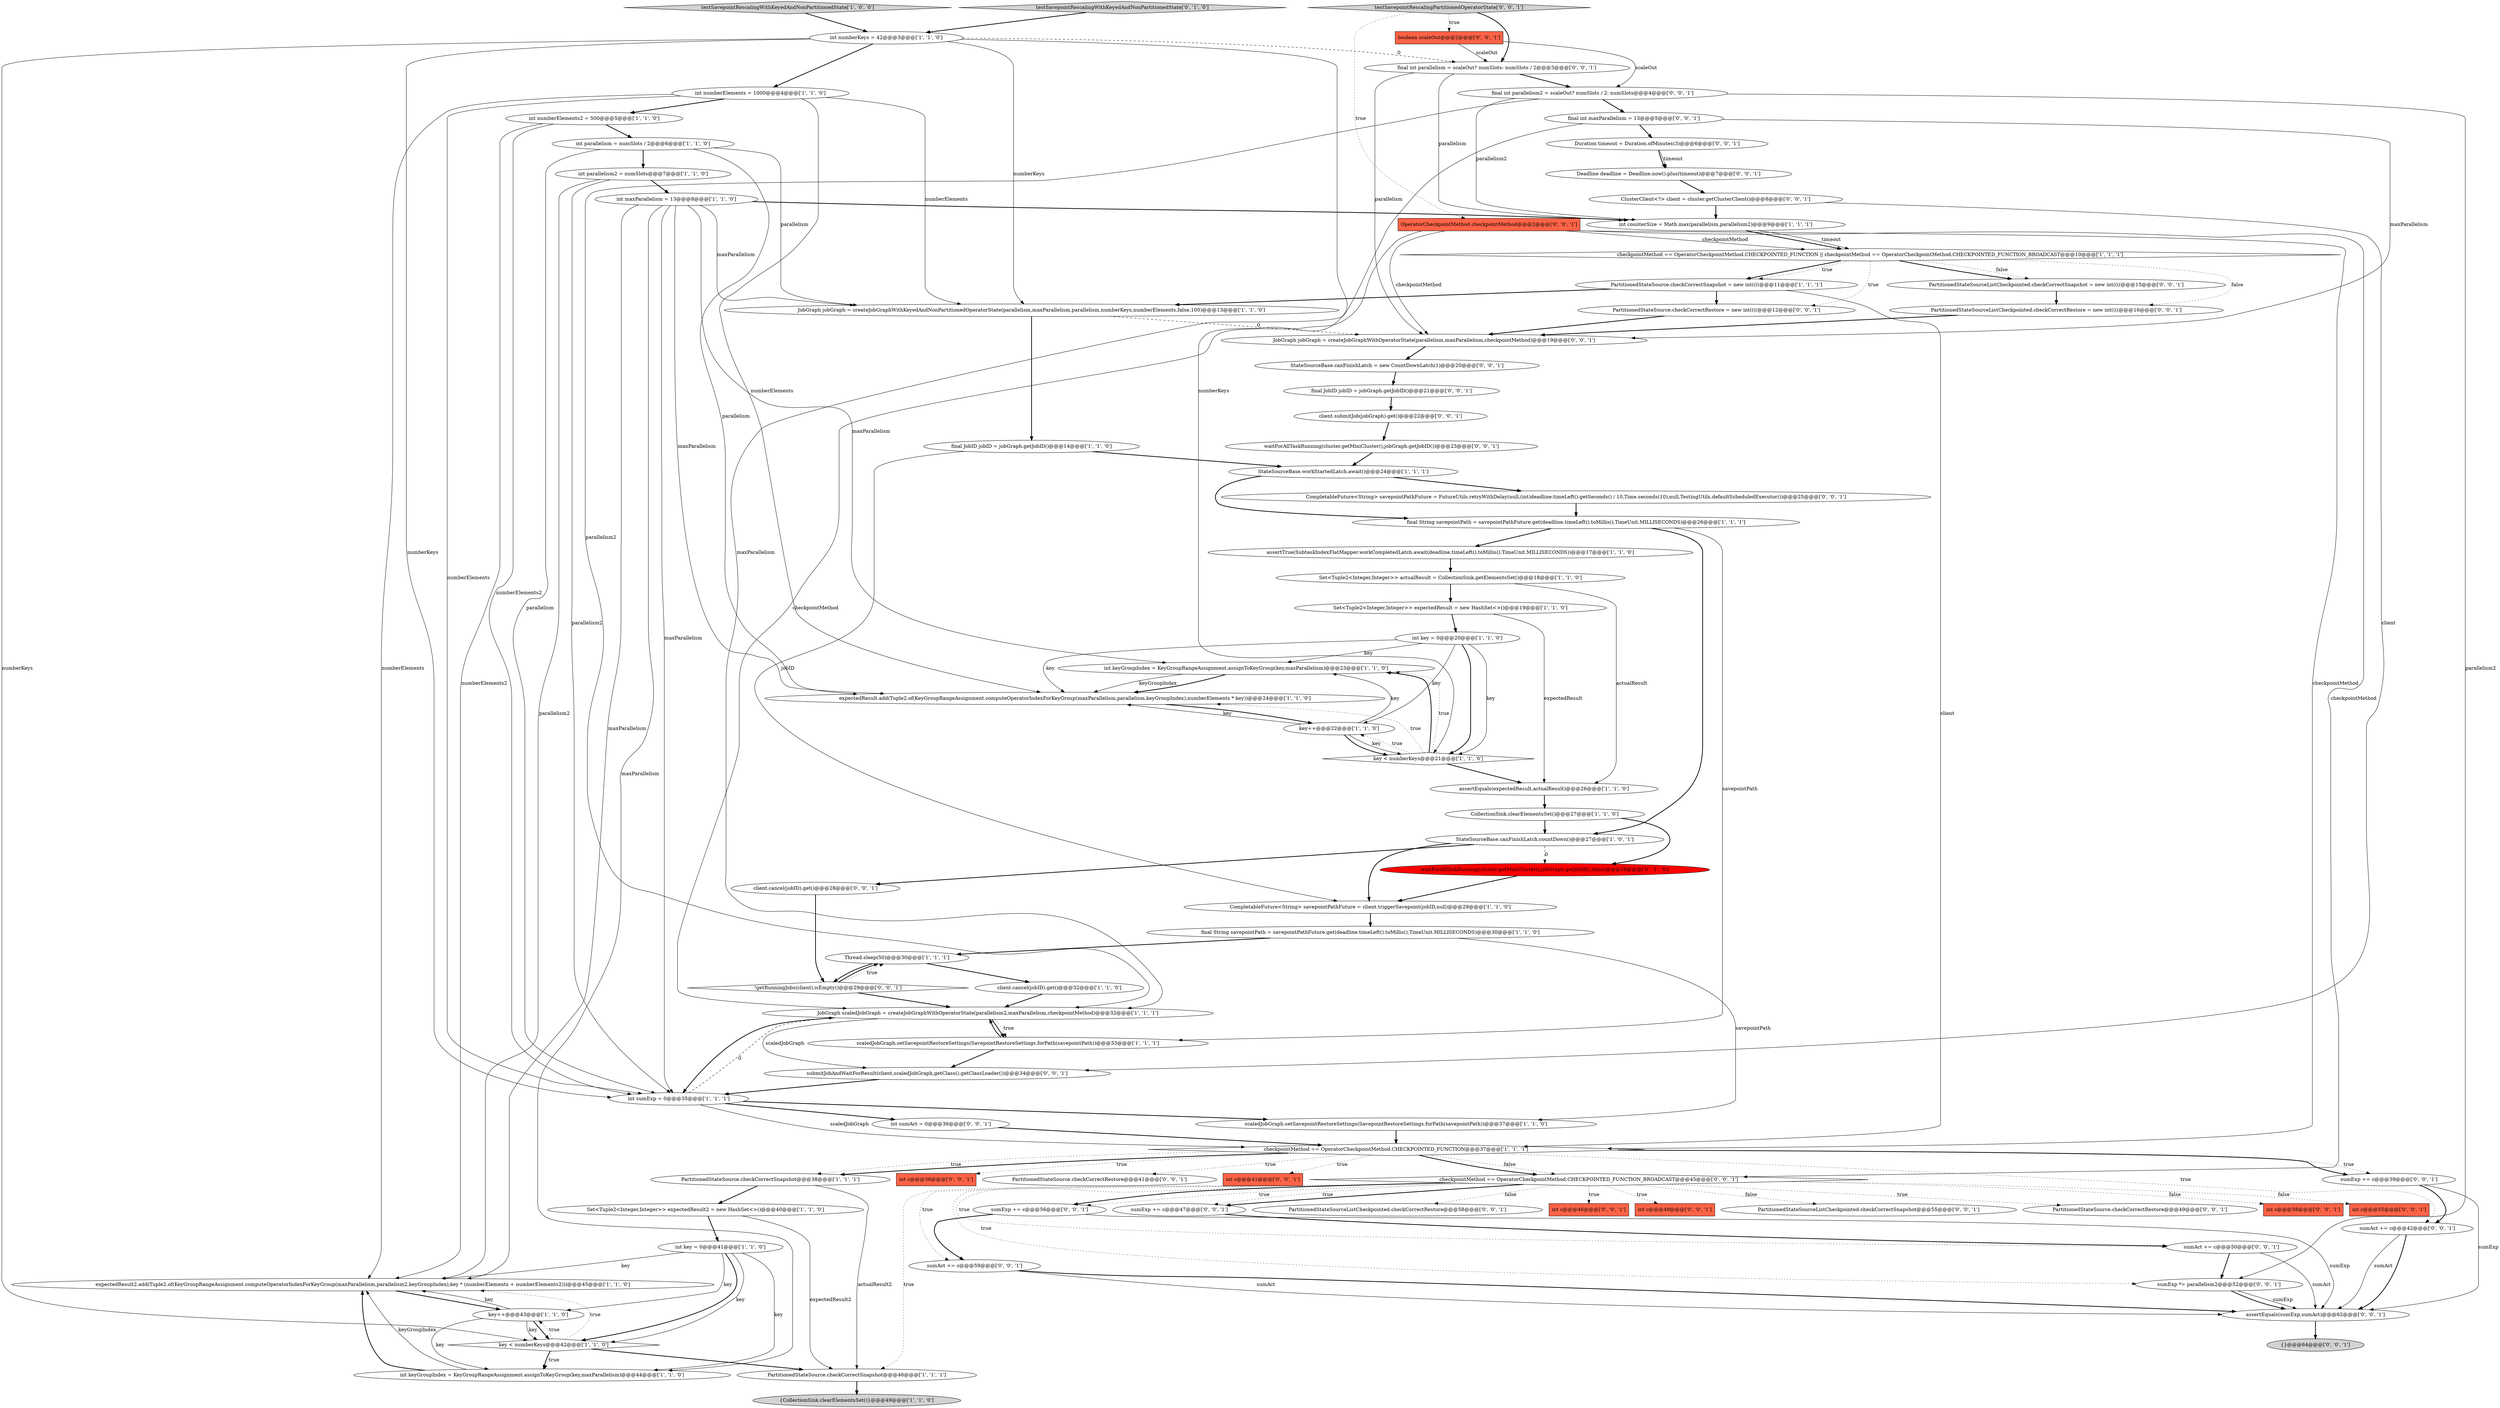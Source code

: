 digraph {
64 [style = filled, label = "int c@@@38@@@['0', '0', '1']", fillcolor = tomato, shape = box image = "AAA0AAABBB3BBB"];
41 [style = filled, label = "final JobID jobID = jobGraph.getJobID()@@@14@@@['1', '1', '0']", fillcolor = white, shape = ellipse image = "AAA0AAABBB1BBB"];
49 [style = filled, label = "final int parallelism2 = scaleOut? numSlots / 2: numSlots@@@4@@@['0', '0', '1']", fillcolor = white, shape = ellipse image = "AAA0AAABBB3BBB"];
19 [style = filled, label = "int parallelism = numSlots / 2@@@6@@@['1', '1', '0']", fillcolor = white, shape = ellipse image = "AAA0AAABBB1BBB"];
20 [style = filled, label = "expectedResult2.add(Tuple2.of(KeyGroupRangeAssignment.computeOperatorIndexForKeyGroup(maxParallelism,parallelism2,keyGroupIndex),key * (numberElements + numberElements2)))@@@45@@@['1', '1', '0']", fillcolor = white, shape = ellipse image = "AAA0AAABBB1BBB"];
85 [style = filled, label = "final JobID jobID = jobGraph.getJobID()@@@21@@@['0', '0', '1']", fillcolor = white, shape = ellipse image = "AAA0AAABBB3BBB"];
18 [style = filled, label = "int keyGroupIndex = KeyGroupRangeAssignment.assignToKeyGroup(key,maxParallelism)@@@23@@@['1', '1', '0']", fillcolor = white, shape = ellipse image = "AAA0AAABBB1BBB"];
9 [style = filled, label = "scaledJobGraph.setSavepointRestoreSettings(SavepointRestoreSettings.forPath(savepointPath))@@@37@@@['1', '1', '0']", fillcolor = white, shape = ellipse image = "AAA0AAABBB1BBB"];
53 [style = filled, label = "sumExp += c@@@47@@@['0', '0', '1']", fillcolor = white, shape = ellipse image = "AAA0AAABBB3BBB"];
3 [style = filled, label = "int maxParallelism = 13@@@8@@@['1', '1', '0']", fillcolor = white, shape = ellipse image = "AAA0AAABBB1BBB"];
72 [style = filled, label = "client.submitJob(jobGraph).get()@@@22@@@['0', '0', '1']", fillcolor = white, shape = ellipse image = "AAA0AAABBB3BBB"];
21 [style = filled, label = "expectedResult.add(Tuple2.of(KeyGroupRangeAssignment.computeOperatorIndexForKeyGroup(maxParallelism,parallelism,keyGroupIndex),numberElements * key))@@@24@@@['1', '1', '0']", fillcolor = white, shape = ellipse image = "AAA0AAABBB1BBB"];
12 [style = filled, label = "final String savepointPath = savepointPathFuture.get(deadline.timeLeft().toMillis(),TimeUnit.MILLISECONDS)@@@30@@@['1', '1', '0']", fillcolor = white, shape = ellipse image = "AAA0AAABBB1BBB"];
50 [style = filled, label = "ClusterClient<?> client = cluster.getClusterClient()@@@8@@@['0', '0', '1']", fillcolor = white, shape = ellipse image = "AAA0AAABBB3BBB"];
70 [style = filled, label = "sumAct += c@@@59@@@['0', '0', '1']", fillcolor = white, shape = ellipse image = "AAA0AAABBB3BBB"];
44 [style = filled, label = "testSavepointRescalingWithKeyedAndNonPartitionedState['0', '1', '0']", fillcolor = lightgray, shape = diamond image = "AAA0AAABBB2BBB"];
82 [style = filled, label = "OperatorCheckpointMethod checkpointMethod@@@2@@@['0', '0', '1']", fillcolor = tomato, shape = box image = "AAA0AAABBB3BBB"];
60 [style = filled, label = "{}@@@64@@@['0', '0', '1']", fillcolor = lightgray, shape = ellipse image = "AAA0AAABBB3BBB"];
68 [style = filled, label = "final int maxParallelism = 13@@@5@@@['0', '0', '1']", fillcolor = white, shape = ellipse image = "AAA0AAABBB3BBB"];
24 [style = filled, label = "final String savepointPath = savepointPathFuture.get(deadline.timeLeft().toMillis(),TimeUnit.MILLISECONDS)@@@26@@@['1', '1', '1']", fillcolor = white, shape = ellipse image = "AAA0AAABBB1BBB"];
4 [style = filled, label = "key < numberKeys@@@21@@@['1', '1', '0']", fillcolor = white, shape = diamond image = "AAA0AAABBB1BBB"];
52 [style = filled, label = "PartitionedStateSourceListCheckpointed.checkCorrectRestore@@@58@@@['0', '0', '1']", fillcolor = white, shape = ellipse image = "AAA0AAABBB3BBB"];
46 [style = filled, label = "int sumAct = 0@@@36@@@['0', '0', '1']", fillcolor = white, shape = ellipse image = "AAA0AAABBB3BBB"];
80 [style = filled, label = "assertEquals(sumExp,sumAct)@@@62@@@['0', '0', '1']", fillcolor = white, shape = ellipse image = "AAA0AAABBB3BBB"];
2 [style = filled, label = "key++@@@43@@@['1', '1', '0']", fillcolor = white, shape = ellipse image = "AAA0AAABBB1BBB"];
62 [style = filled, label = "CompletableFuture<String> savepointPathFuture = FutureUtils.retryWithDelay(null,(int)deadline.timeLeft().getSeconds() / 10,Time.seconds(10),null,TestingUtils.defaultScheduledExecutor())@@@25@@@['0', '0', '1']", fillcolor = white, shape = ellipse image = "AAA0AAABBB3BBB"];
81 [style = filled, label = "JobGraph jobGraph = createJobGraphWithOperatorState(parallelism,maxParallelism,checkpointMethod)@@@19@@@['0', '0', '1']", fillcolor = white, shape = ellipse image = "AAA0AAABBB3BBB"];
35 [style = filled, label = "assertEquals(expectedResult,actualResult)@@@26@@@['1', '1', '0']", fillcolor = white, shape = ellipse image = "AAA0AAABBB1BBB"];
17 [style = filled, label = "JobGraph jobGraph = createJobGraphWithKeyedAndNonPartitionedOperatorState(parallelism,maxParallelism,parallelism,numberKeys,numberElements,false,100)@@@13@@@['1', '1', '0']", fillcolor = white, shape = ellipse image = "AAA0AAABBB1BBB"];
36 [style = filled, label = "Set<Tuple2<Integer,Integer>> expectedResult = new HashSet<>()@@@19@@@['1', '1', '0']", fillcolor = white, shape = ellipse image = "AAA0AAABBB1BBB"];
76 [style = filled, label = "PartitionedStateSourceListCheckpointed.checkCorrectRestore = new int((((@@@16@@@['0', '0', '1']", fillcolor = white, shape = ellipse image = "AAA0AAABBB3BBB"];
43 [style = filled, label = "waitForAllTaskRunning(cluster.getMiniCluster(),jobGraph.getJobID(),false)@@@28@@@['0', '1', '0']", fillcolor = red, shape = ellipse image = "AAA1AAABBB2BBB"];
25 [style = filled, label = "PartitionedStateSource.checkCorrectSnapshot@@@46@@@['1', '1', '1']", fillcolor = white, shape = ellipse image = "AAA0AAABBB1BBB"];
11 [style = filled, label = "key++@@@22@@@['1', '1', '0']", fillcolor = white, shape = ellipse image = "AAA0AAABBB1BBB"];
7 [style = filled, label = "int numberKeys = 42@@@3@@@['1', '1', '0']", fillcolor = white, shape = ellipse image = "AAA0AAABBB1BBB"];
45 [style = filled, label = "!getRunningJobs(client).isEmpty()@@@29@@@['0', '0', '1']", fillcolor = white, shape = diamond image = "AAA0AAABBB3BBB"];
55 [style = filled, label = "int c@@@46@@@['0', '0', '1']", fillcolor = tomato, shape = box image = "AAA0AAABBB3BBB"];
16 [style = filled, label = "client.cancel(jobID).get()@@@32@@@['1', '1', '0']", fillcolor = white, shape = ellipse image = "AAA0AAABBB1BBB"];
86 [style = filled, label = "final int parallelism = scaleOut? numSlots: numSlots / 2@@@3@@@['0', '0', '1']", fillcolor = white, shape = ellipse image = "AAA0AAABBB3BBB"];
84 [style = filled, label = "Deadline deadline = Deadline.now().plus(timeout)@@@7@@@['0', '0', '1']", fillcolor = white, shape = ellipse image = "AAA0AAABBB3BBB"];
78 [style = filled, label = "waitForAllTaskRunning(cluster.getMiniCluster(),jobGraph.getJobID())@@@23@@@['0', '0', '1']", fillcolor = white, shape = ellipse image = "AAA0AAABBB3BBB"];
54 [style = filled, label = "submitJobAndWaitForResult(client,scaledJobGraph,getClass().getClassLoader())@@@34@@@['0', '0', '1']", fillcolor = white, shape = ellipse image = "AAA0AAABBB3BBB"];
5 [style = filled, label = "key < numberKeys@@@42@@@['1', '1', '0']", fillcolor = white, shape = diamond image = "AAA0AAABBB1BBB"];
29 [style = filled, label = "checkpointMethod == OperatorCheckpointMethod.CHECKPOINTED_FUNCTION@@@37@@@['1', '1', '1']", fillcolor = white, shape = diamond image = "AAA0AAABBB1BBB"];
30 [style = filled, label = "Set<Tuple2<Integer,Integer>> actualResult = CollectionSink.getElementsSet()@@@18@@@['1', '1', '0']", fillcolor = white, shape = ellipse image = "AAA0AAABBB1BBB"];
32 [style = filled, label = "int key = 0@@@20@@@['1', '1', '0']", fillcolor = white, shape = ellipse image = "AAA0AAABBB1BBB"];
1 [style = filled, label = "Thread.sleep(50)@@@30@@@['1', '1', '1']", fillcolor = white, shape = ellipse image = "AAA0AAABBB1BBB"];
57 [style = filled, label = "int c@@@49@@@['0', '0', '1']", fillcolor = tomato, shape = box image = "AAA0AAABBB3BBB"];
23 [style = filled, label = "CompletableFuture<String> savepointPathFuture = client.triggerSavepoint(jobID,null)@@@29@@@['1', '1', '0']", fillcolor = white, shape = ellipse image = "AAA0AAABBB1BBB"];
79 [style = filled, label = "sumExp += c@@@39@@@['0', '0', '1']", fillcolor = white, shape = ellipse image = "AAA0AAABBB3BBB"];
69 [style = filled, label = "PartitionedStateSource.checkCorrectRestore = new int((((@@@12@@@['0', '0', '1']", fillcolor = white, shape = ellipse image = "AAA0AAABBB3BBB"];
59 [style = filled, label = "PartitionedStateSourceListCheckpointed.checkCorrectSnapshot@@@55@@@['0', '0', '1']", fillcolor = white, shape = ellipse image = "AAA0AAABBB3BBB"];
22 [style = filled, label = "StateSourceBase.canFinishLatch.countDown()@@@27@@@['1', '0', '1']", fillcolor = white, shape = ellipse image = "AAA0AAABBB1BBB"];
8 [style = filled, label = "StateSourceBase.workStartedLatch.await()@@@24@@@['1', '1', '1']", fillcolor = white, shape = ellipse image = "AAA0AAABBB1BBB"];
61 [style = filled, label = "PartitionedStateSource.checkCorrectRestore@@@41@@@['0', '0', '1']", fillcolor = white, shape = ellipse image = "AAA0AAABBB3BBB"];
48 [style = filled, label = "sumExp += c@@@56@@@['0', '0', '1']", fillcolor = white, shape = ellipse image = "AAA0AAABBB3BBB"];
71 [style = filled, label = "PartitionedStateSourceListCheckpointed.checkCorrectSnapshot = new int((((@@@15@@@['0', '0', '1']", fillcolor = white, shape = ellipse image = "AAA0AAABBB3BBB"];
14 [style = filled, label = "int counterSize = Math.max(parallelism,parallelism2)@@@9@@@['1', '1', '1']", fillcolor = white, shape = ellipse image = "AAA0AAABBB1BBB"];
33 [style = filled, label = "CollectionSink.clearElementsSet()@@@27@@@['1', '1', '0']", fillcolor = white, shape = ellipse image = "AAA0AAABBB1BBB"];
15 [style = filled, label = "scaledJobGraph.setSavepointRestoreSettings(SavepointRestoreSettings.forPath(savepointPath))@@@33@@@['1', '1', '1']", fillcolor = white, shape = ellipse image = "AAA0AAABBB1BBB"];
63 [style = filled, label = "PartitionedStateSource.checkCorrectRestore@@@49@@@['0', '0', '1']", fillcolor = white, shape = ellipse image = "AAA0AAABBB3BBB"];
77 [style = filled, label = "client.cancel(jobID).get()@@@28@@@['0', '0', '1']", fillcolor = white, shape = ellipse image = "AAA0AAABBB3BBB"];
42 [style = filled, label = "Set<Tuple2<Integer,Integer>> expectedResult2 = new HashSet<>()@@@40@@@['1', '1', '0']", fillcolor = white, shape = ellipse image = "AAA0AAABBB1BBB"];
58 [style = filled, label = "sumAct += c@@@50@@@['0', '0', '1']", fillcolor = white, shape = ellipse image = "AAA0AAABBB3BBB"];
0 [style = filled, label = "PartitionedStateSource.checkCorrectSnapshot@@@38@@@['1', '1', '1']", fillcolor = white, shape = ellipse image = "AAA0AAABBB1BBB"];
56 [style = filled, label = "int c@@@58@@@['0', '0', '1']", fillcolor = tomato, shape = box image = "AAA0AAABBB3BBB"];
27 [style = filled, label = "assertTrue(SubtaskIndexFlatMapper.workCompletedLatch.await(deadline.timeLeft().toMillis(),TimeUnit.MILLISECONDS))@@@17@@@['1', '1', '0']", fillcolor = white, shape = ellipse image = "AAA0AAABBB1BBB"];
31 [style = filled, label = "PartitionedStateSource.checkCorrectSnapshot = new int((((@@@11@@@['1', '1', '1']", fillcolor = white, shape = ellipse image = "AAA0AAABBB1BBB"];
51 [style = filled, label = "int c@@@41@@@['0', '0', '1']", fillcolor = tomato, shape = box image = "AAA0AAABBB3BBB"];
67 [style = filled, label = "testSavepointRescalingPartitionedOperatorState['0', '0', '1']", fillcolor = lightgray, shape = diamond image = "AAA0AAABBB3BBB"];
38 [style = filled, label = "checkpointMethod == OperatorCheckpointMethod.CHECKPOINTED_FUNCTION || checkpointMethod == OperatorCheckpointMethod.CHECKPOINTED_FUNCTION_BROADCAST@@@10@@@['1', '1', '1']", fillcolor = white, shape = diamond image = "AAA0AAABBB1BBB"];
6 [style = filled, label = "int numberElements2 = 500@@@5@@@['1', '1', '0']", fillcolor = white, shape = ellipse image = "AAA0AAABBB1BBB"];
73 [style = filled, label = "int c@@@55@@@['0', '0', '1']", fillcolor = tomato, shape = box image = "AAA0AAABBB3BBB"];
26 [style = filled, label = "int parallelism2 = numSlots@@@7@@@['1', '1', '0']", fillcolor = white, shape = ellipse image = "AAA0AAABBB1BBB"];
74 [style = filled, label = "boolean scaleOut@@@2@@@['0', '0', '1']", fillcolor = tomato, shape = box image = "AAA0AAABBB3BBB"];
39 [style = filled, label = "JobGraph scaledJobGraph = createJobGraphWithOperatorState(parallelism2,maxParallelism,checkpointMethod)@@@32@@@['1', '1', '1']", fillcolor = white, shape = ellipse image = "AAA0AAABBB1BBB"];
37 [style = filled, label = "int numberElements = 1000@@@4@@@['1', '1', '0']", fillcolor = white, shape = ellipse image = "AAA0AAABBB1BBB"];
13 [style = filled, label = "testSavepointRescalingWithKeyedAndNonPartitionedState['1', '0', '0']", fillcolor = lightgray, shape = diamond image = "AAA0AAABBB1BBB"];
47 [style = filled, label = "sumAct += c@@@42@@@['0', '0', '1']", fillcolor = white, shape = ellipse image = "AAA0AAABBB3BBB"];
75 [style = filled, label = "sumExp *= parallelism2@@@52@@@['0', '0', '1']", fillcolor = white, shape = ellipse image = "AAA0AAABBB3BBB"];
66 [style = filled, label = "Duration timeout = Duration.ofMinutes(3)@@@6@@@['0', '0', '1']", fillcolor = white, shape = ellipse image = "AAA0AAABBB3BBB"];
40 [style = filled, label = "int keyGroupIndex = KeyGroupRangeAssignment.assignToKeyGroup(key,maxParallelism)@@@44@@@['1', '1', '0']", fillcolor = white, shape = ellipse image = "AAA0AAABBB1BBB"];
65 [style = filled, label = "StateSourceBase.canFinishLatch = new CountDownLatch(1)@@@20@@@['0', '0', '1']", fillcolor = white, shape = ellipse image = "AAA0AAABBB3BBB"];
10 [style = filled, label = "{CollectionSink.clearElementsSet()}@@@49@@@['1', '1', '0']", fillcolor = lightgray, shape = ellipse image = "AAA0AAABBB1BBB"];
83 [style = filled, label = "checkpointMethod == OperatorCheckpointMethod.CHECKPOINTED_FUNCTION_BROADCAST@@@45@@@['0', '0', '1']", fillcolor = white, shape = diamond image = "AAA0AAABBB3BBB"];
28 [style = filled, label = "int sumExp = 0@@@35@@@['1', '1', '1']", fillcolor = white, shape = ellipse image = "AAA0AAABBB1BBB"];
34 [style = filled, label = "int key = 0@@@41@@@['1', '1', '0']", fillcolor = white, shape = ellipse image = "AAA0AAABBB1BBB"];
67->86 [style = bold, label=""];
70->80 [style = bold, label=""];
4->18 [style = dotted, label="true"];
86->81 [style = solid, label="parallelism"];
17->81 [style = dashed, label="0"];
41->8 [style = bold, label=""];
66->84 [style = solid, label="timeout"];
15->54 [style = bold, label=""];
50->54 [style = solid, label="client"];
29->0 [style = bold, label=""];
68->66 [style = bold, label=""];
39->54 [style = solid, label="scaledJobGraph"];
44->7 [style = bold, label=""];
84->50 [style = bold, label=""];
28->9 [style = bold, label=""];
53->58 [style = bold, label=""];
68->81 [style = solid, label="maxParallelism"];
30->36 [style = bold, label=""];
82->39 [style = solid, label="checkpointMethod"];
28->39 [style = dashed, label="0"];
38->31 [style = bold, label=""];
40->20 [style = bold, label=""];
3->21 [style = solid, label="maxParallelism"];
82->38 [style = solid, label="checkpointMethod"];
19->17 [style = solid, label="parallelism"];
43->23 [style = bold, label=""];
38->69 [style = dotted, label="true"];
32->4 [style = solid, label="key"];
36->35 [style = solid, label="expectedResult"];
83->53 [style = dotted, label="true"];
3->18 [style = solid, label="maxParallelism"];
80->60 [style = bold, label=""];
37->20 [style = solid, label="numberElements"];
29->61 [style = dotted, label="true"];
38->76 [style = dotted, label="false"];
76->81 [style = bold, label=""];
67->74 [style = dotted, label="true"];
38->31 [style = dotted, label="true"];
83->57 [style = dotted, label="true"];
25->10 [style = bold, label=""];
23->12 [style = bold, label=""];
32->4 [style = bold, label=""];
34->40 [style = solid, label="key"];
83->48 [style = dotted, label="true"];
34->2 [style = solid, label="key"];
9->29 [style = bold, label=""];
7->28 [style = solid, label="numberKeys"];
79->47 [style = bold, label=""];
24->27 [style = bold, label=""];
58->75 [style = bold, label=""];
78->8 [style = bold, label=""];
31->69 [style = bold, label=""];
26->20 [style = solid, label="parallelism2"];
3->28 [style = solid, label="maxParallelism"];
70->80 [style = solid, label="sumAct"];
6->20 [style = solid, label="numberElements2"];
45->1 [style = dotted, label="true"];
83->56 [style = dotted, label="false"];
22->43 [style = dashed, label="0"];
77->45 [style = bold, label=""];
27->30 [style = bold, label=""];
17->41 [style = bold, label=""];
0->42 [style = bold, label=""];
24->15 [style = solid, label="savepointPath"];
40->20 [style = solid, label="keyGroupIndex"];
7->37 [style = bold, label=""];
14->38 [style = bold, label=""];
4->18 [style = bold, label=""];
49->39 [style = solid, label="parallelism2"];
65->85 [style = bold, label=""];
19->28 [style = solid, label="parallelism"];
29->79 [style = bold, label=""];
49->75 [style = solid, label="parallelism2"];
83->73 [style = dotted, label="false"];
11->21 [style = solid, label="key"];
12->1 [style = bold, label=""];
22->23 [style = bold, label=""];
83->48 [style = bold, label=""];
5->25 [style = bold, label=""];
8->62 [style = bold, label=""];
45->1 [style = bold, label=""];
32->21 [style = solid, label="key"];
21->11 [style = bold, label=""];
11->4 [style = solid, label="key"];
2->5 [style = solid, label="key"];
1->16 [style = bold, label=""];
19->26 [style = bold, label=""];
6->28 [style = solid, label="numberElements2"];
7->17 [style = solid, label="numberKeys"];
37->21 [style = solid, label="numberElements"];
75->80 [style = solid, label="sumExp"];
49->14 [style = solid, label="parallelism2"];
16->39 [style = bold, label=""];
26->28 [style = solid, label="parallelism2"];
74->86 [style = solid, label="scaleOut"];
1->45 [style = bold, label=""];
8->24 [style = bold, label=""];
47->80 [style = bold, label=""];
12->9 [style = solid, label="savepointPath"];
29->0 [style = dotted, label="true"];
49->68 [style = bold, label=""];
48->70 [style = bold, label=""];
28->29 [style = solid, label="scaledJobGraph"];
2->40 [style = solid, label="key"];
83->70 [style = dotted, label="true"];
69->81 [style = bold, label=""];
26->3 [style = bold, label=""];
11->4 [style = bold, label=""];
29->83 [style = dotted, label="false"];
74->49 [style = solid, label="scaleOut"];
3->40 [style = solid, label="maxParallelism"];
3->20 [style = solid, label="maxParallelism"];
4->11 [style = dotted, label="true"];
50->14 [style = bold, label=""];
47->80 [style = solid, label="sumAct"];
46->29 [style = bold, label=""];
31->29 [style = solid, label="client"];
71->76 [style = bold, label=""];
4->21 [style = dotted, label="true"];
18->21 [style = solid, label="keyGroupIndex"];
68->39 [style = solid, label="maxParallelism"];
38->71 [style = dotted, label="false"];
83->53 [style = bold, label=""];
14->38 [style = solid, label="timeout"];
81->65 [style = bold, label=""];
66->84 [style = bold, label=""];
62->24 [style = bold, label=""];
33->43 [style = bold, label=""];
58->80 [style = solid, label="sumAct"];
83->59 [style = dotted, label="false"];
79->80 [style = solid, label="sumExp"];
18->21 [style = bold, label=""];
31->17 [style = bold, label=""];
5->40 [style = bold, label=""];
82->83 [style = solid, label="checkpointMethod"];
48->80 [style = solid, label="sumExp"];
54->28 [style = bold, label=""];
29->51 [style = dotted, label="true"];
7->4 [style = solid, label="numberKeys"];
32->11 [style = solid, label="key"];
33->22 [style = bold, label=""];
32->18 [style = solid, label="key"];
45->39 [style = bold, label=""];
2->5 [style = bold, label=""];
5->2 [style = dotted, label="true"];
75->80 [style = bold, label=""];
4->35 [style = bold, label=""];
39->15 [style = bold, label=""];
42->34 [style = bold, label=""];
37->17 [style = solid, label="numberElements"];
83->58 [style = dotted, label="true"];
86->14 [style = solid, label="parallelism"];
85->72 [style = bold, label=""];
5->40 [style = dotted, label="true"];
67->82 [style = dotted, label="true"];
29->83 [style = bold, label=""];
30->35 [style = solid, label="actualResult"];
37->28 [style = solid, label="numberElements"];
34->5 [style = bold, label=""];
3->17 [style = solid, label="maxParallelism"];
34->20 [style = solid, label="key"];
3->14 [style = bold, label=""];
2->20 [style = solid, label="key"];
35->33 [style = bold, label=""];
42->25 [style = solid, label="expectedResult2"];
83->52 [style = dotted, label="false"];
36->32 [style = bold, label=""];
6->19 [style = bold, label=""];
83->75 [style = dotted, label="true"];
37->6 [style = bold, label=""];
24->22 [style = bold, label=""];
11->18 [style = solid, label="key"];
39->28 [style = bold, label=""];
20->2 [style = bold, label=""];
72->78 [style = bold, label=""];
82->29 [style = solid, label="checkpointMethod"];
34->5 [style = solid, label="key"];
28->46 [style = bold, label=""];
39->15 [style = dotted, label="true"];
83->25 [style = dotted, label="true"];
41->23 [style = solid, label="jobID"];
29->47 [style = dotted, label="true"];
22->77 [style = bold, label=""];
29->64 [style = dotted, label="true"];
13->7 [style = bold, label=""];
7->5 [style = solid, label="numberKeys"];
7->86 [style = dashed, label="0"];
15->39 [style = bold, label=""];
83->55 [style = dotted, label="true"];
19->21 [style = solid, label="parallelism"];
5->20 [style = dotted, label="true"];
82->81 [style = solid, label="checkpointMethod"];
0->25 [style = solid, label="actualResult2"];
83->63 [style = dotted, label="true"];
86->49 [style = bold, label=""];
29->79 [style = dotted, label="true"];
38->71 [style = bold, label=""];
}
